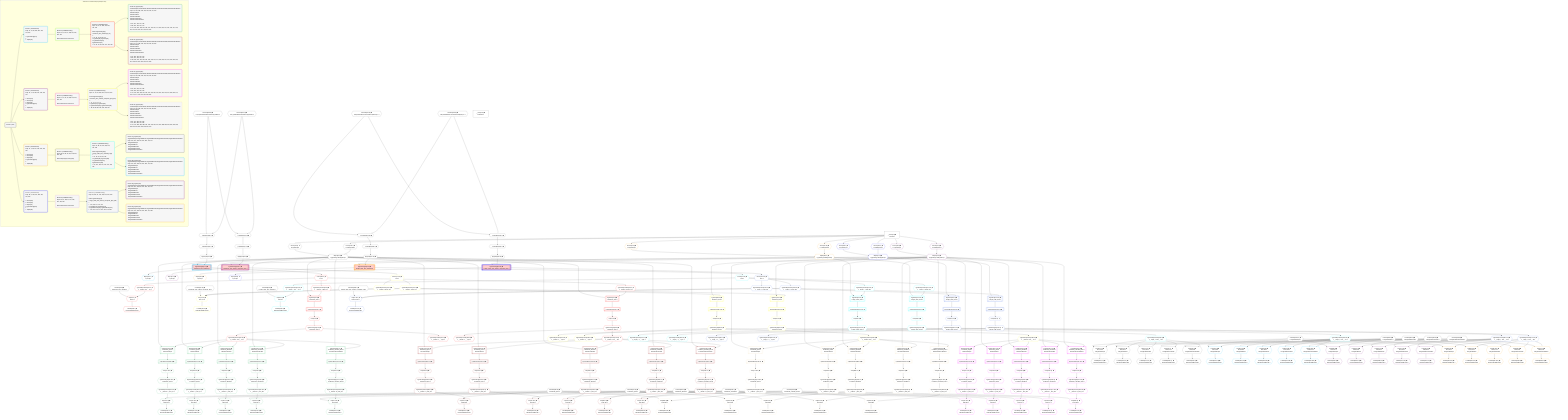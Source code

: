 %%{init: {'themeVariables': { 'fontSize': '12px'}}}%%
graph TD
    classDef path fill:#eee,stroke:#000,color:#000
    classDef plan fill:#fff,stroke-width:1px,color:#000
    classDef itemplan fill:#fff,stroke-width:2px,color:#000
    classDef unbatchedplan fill:#dff,stroke-width:1px,color:#000
    classDef sideeffectplan fill:#fcc,stroke-width:2px,color:#000
    classDef bucket fill:#f6f6f6,color:#000,stroke-width:2px,text-align:left

    subgraph "Buckets for mutations/v4/polymorphic.relay"
    Bucket0("Bucket 0 (root)"):::bucket
    Bucket1("Bucket 1 (mutationField)<br />Deps: 14, 15, 50, 308, 314, 319, 324, 329<br /><br />1: PgInsertSingle[11]<br />2: <br />ᐳ: Object[16]"):::bucket
    Bucket2("Bucket 2 (mutationField)<br />Deps: 26, 2, 69, 308, 314, 319, 324, 329<br /><br />1: Access[23]<br />2: Access[24]<br />3: Object[25]<br />4: PgInsertSingle[22]<br />5: <br />ᐳ: Object[27]"):::bucket
    Bucket3("Bucket 3 (mutationField)<br />Deps: 37, 2, 89, 412, 418, 422, 426, 430<br /><br />1: Access[34]<br />2: Access[35]<br />3: Object[36]<br />4: PgInsertSingle[33]<br />5: <br />ᐳ: Object[38]"):::bucket
    Bucket4("Bucket 4 (mutationField)<br />Deps: 48, 2, 108, 412, 418, 422, 426, 430<br /><br />1: Access[45]<br />2: Access[46]<br />3: Object[47]<br />4: PgInsertSingle[44]<br />5: <br />ᐳ: Object[49]"):::bucket
    Bucket5("Bucket 5 (nullableBoundary)<br />Deps: 16, 11, 50, 14, 308, 314, 319, 324, 329<br /><br />ROOT Object{1}ᐸ{result}ᐳ[16]"):::bucket
    Bucket6("Bucket 6 (nullableBoundary)<br />Deps: 27, 22, 69, 25, 308, 314, 319, 324, 329<br /><br />ROOT Object{2}ᐸ{result}ᐳ[27]"):::bucket
    Bucket7("Bucket 7 (nullableBoundary)<br />Deps: 38, 33, 89, 36, 412, 418, 422, 426, 430<br /><br />ROOT Object{3}ᐸ{result}ᐳ[38]"):::bucket
    Bucket8("Bucket 8 (nullableBoundary)<br />Deps: 49, 44, 108, 47, 412, 418, 422, 426, 430<br /><br />ROOT Object{4}ᐸ{result}ᐳ[49]"):::bucket
    Bucket9("Bucket 9 (nullableBoundary)<br />Deps: 11, 50, 14, 308, 314, 319, 324, 329<br /><br />ROOT PgInsertSingle{1}ᐸrelational_item_relations()ᐳ[11]<br />1: <br />ᐳ: 52, 51, 53, 54, 55, 63<br />2: PgSelect[56], PgSelect[64]<br />3: PgSelectRows[61], PgSelectRows[67]<br />ᐳ: 60, 62, 66, 68, 128, 173, 313, 339"):::bucket
    Bucket10("Bucket 10 (nullableBoundary)<br />Deps: 22, 69, 25, 308, 314, 319, 324, 329<br /><br />ROOT PgInsertSingle{2}ᐸrelational_item_relation_composite_pks()ᐳ[22]<br />1: <br />ᐳ: 71, 70, 72, 73, 74<br />2: PgSelect[76], PgSelect[84]<br />3: PgSelectRows[81], PgSelectRows[87]<br />ᐳ: 80, 82, 86, 88, 218, 263, 365, 391"):::bucket
    Bucket11("Bucket 11 (nullableBoundary)<br />Deps: 33, 89, 36, 412, 418, 422, 426, 430<br /><br />ROOT PgInsertSingle{3}ᐸsingle_table_item_relations()ᐳ[33]<br />1: <br />ᐳ: 91, 90, 92, 93, 94, 102<br />2: PgSelect[95], PgSelect[103]<br />3: PgSelectRows[100], PgSelectRows[106]<br />ᐳ: 99, 101, 105, 107, 413, 417, 435, 439"):::bucket
    Bucket12("Bucket 12 (nullableBoundary)<br />Deps: 44, 108, 47, 412, 418, 422, 426, 430<br /><br />ROOT PgInsertSingle{4}ᐸsingle_table_item_relation_composite_pks()ᐳ[44]<br />1: <br />ᐳ: 110, 109, 111, 112, 113<br />2: PgSelect[115], PgSelect[123]<br />3: PgSelectRows[120], PgSelectRows[126]<br />ᐳ: 119, 121, 125, 127, 457, 461, 479, 483"):::bucket
    Bucket13("Bucket 13 (polymorphic)<br />RelationalTopic,RelationalPost,RelationalDivider,RelationalChecklist,RelationalChecklistItem<br />Deps: 14, 128, 308, 314, 319, 324, 329, 62, 313<br />ᐳRelationalTopic<br />ᐳRelationalPost<br />ᐳRelationalDivider<br />ᐳRelationalChecklist<br />ᐳRelationalChecklistItem<br /><br />1: 129, 141, 149, 157, 165<br />2: 138, 146, 154, 162, 170<br />ᐳ: 137, 140, 145, 148, 153, 156, 161, 164, 169, 172, 309, 310, 311, 315, 316, 317, 320, 321, 322, 325, 326, 327, 330, 331, 332"):::bucket
    Bucket14("Bucket 14 (polymorphic)<br />RelationalTopic,RelationalPost,RelationalDivider,RelationalChecklist,RelationalChecklistItem<br />Deps: 14, 173, 308, 314, 319, 324, 329, 68, 339<br />ᐳRelationalTopic<br />ᐳRelationalPost<br />ᐳRelationalDivider<br />ᐳRelationalChecklist<br />ᐳRelationalChecklistItem<br /><br />1: 174, 186, 194, 202, 210<br />2: 183, 191, 199, 207, 215<br />ᐳ: 182, 185, 190, 193, 198, 201, 206, 209, 214, 217, 335, 336, 337, 341, 342, 343, 346, 347, 348, 351, 352, 353, 356, 357, 358"):::bucket
    Bucket15("Bucket 15 (polymorphic)<br />RelationalTopic,RelationalPost,RelationalDivider,RelationalChecklist,RelationalChecklistItem<br />Deps: 25, 218, 308, 314, 319, 324, 329, 82, 365<br />ᐳRelationalTopic<br />ᐳRelationalPost<br />ᐳRelationalDivider<br />ᐳRelationalChecklist<br />ᐳRelationalChecklistItem<br /><br />1: 219, 231, 239, 247, 255<br />2: 228, 236, 244, 252, 260<br />ᐳ: 227, 230, 235, 238, 243, 246, 251, 254, 259, 262, 361, 362, 363, 367, 368, 369, 372, 373, 374, 377, 378, 379, 382, 383, 384"):::bucket
    Bucket16("Bucket 16 (polymorphic)<br />RelationalTopic,RelationalPost,RelationalDivider,RelationalChecklist,RelationalChecklistItem<br />Deps: 25, 263, 308, 314, 319, 324, 329, 88, 391<br />ᐳRelationalTopic<br />ᐳRelationalPost<br />ᐳRelationalDivider<br />ᐳRelationalChecklist<br />ᐳRelationalChecklistItem<br /><br />1: 264, 276, 284, 292, 300<br />2: 273, 281, 289, 297, 305<br />ᐳ: 272, 275, 280, 283, 288, 291, 296, 299, 304, 307, 387, 388, 389, 393, 394, 395, 398, 399, 400, 403, 404, 405, 408, 409, 410"):::bucket
    Bucket17("Bucket 17 (polymorphic)<br />SingleTableTopic,SingleTablePost,SingleTableDivider,SingleTableChecklist,SingleTableChecklistItem<br />Deps: 412, 413, 418, 422, 426, 430, 101, 417<br />ᐳSingleTableTopic<br />ᐳSingleTablePost<br />ᐳSingleTableDivider<br />ᐳSingleTableChecklist<br />ᐳSingleTableChecklistItem"):::bucket
    Bucket18("Bucket 18 (polymorphic)<br />SingleTableTopic,SingleTablePost,SingleTableDivider,SingleTableChecklist,SingleTableChecklistItem<br />Deps: 412, 435, 418, 422, 426, 430, 107, 439<br />ᐳSingleTableTopic<br />ᐳSingleTablePost<br />ᐳSingleTableDivider<br />ᐳSingleTableChecklist<br />ᐳSingleTableChecklistItem"):::bucket
    Bucket19("Bucket 19 (polymorphic)<br />SingleTableTopic,SingleTablePost,SingleTableDivider,SingleTableChecklist,SingleTableChecklistItem<br />Deps: 412, 457, 418, 422, 426, 430, 121, 461<br />ᐳSingleTableTopic<br />ᐳSingleTablePost<br />ᐳSingleTableDivider<br />ᐳSingleTableChecklist<br />ᐳSingleTableChecklistItem"):::bucket
    Bucket20("Bucket 20 (polymorphic)<br />SingleTableTopic,SingleTablePost,SingleTableDivider,SingleTableChecklist,SingleTableChecklistItem<br />Deps: 412, 479, 418, 422, 426, 430, 127, 483<br />ᐳSingleTableTopic<br />ᐳSingleTablePost<br />ᐳSingleTableDivider<br />ᐳSingleTableChecklist<br />ᐳSingleTableChecklistItem"):::bucket
    end
    Bucket0 --> Bucket1 & Bucket2 & Bucket3 & Bucket4
    Bucket1 --> Bucket5
    Bucket2 --> Bucket6
    Bucket3 --> Bucket7
    Bucket4 --> Bucket8
    Bucket5 --> Bucket9
    Bucket6 --> Bucket10
    Bucket7 --> Bucket11
    Bucket8 --> Bucket12
    Bucket9 --> Bucket13 & Bucket14
    Bucket10 --> Bucket15 & Bucket16
    Bucket11 --> Bucket17 & Bucket18
    Bucket12 --> Bucket19 & Bucket20

    %% plan dependencies
    __InputObject8{{"__InputObject[8∈0] ➊"}}:::plan
    Constant500{{"Constant[500∈0] ➊<br />ᐸ'WyJyZWxhdGlvbmFsX3RvcGljcyIsMV0='ᐳ"}}:::plan
    Constant501{{"Constant[501∈0] ➊<br />ᐸ'WyJyZWxhdGlvbmFsX3RvcGljcyIsMl0='ᐳ"}}:::plan
    Constant500 & Constant501 --> __InputObject8
    __InputObject30{{"__InputObject[30∈0] ➊"}}:::plan
    Constant502{{"Constant[502∈0] ➊<br />ᐸ'WyJTaW5nbGVUYWJsZVRvcGljIiwxXQ=='ᐳ"}}:::plan
    Constant503{{"Constant[503∈0] ➊<br />ᐸ'WyJTaW5nbGVUYWJsZVRvcGljIiwyXQ=='ᐳ"}}:::plan
    Constant502 & Constant503 --> __InputObject30
    __InputObject6{{"__InputObject[6∈0] ➊"}}:::plan
    __InputObject8 --> __InputObject6
    Object14{{"Object[14∈0] ➊<br />ᐸ{pgSettings,withPgClient}ᐳ"}}:::plan
    Access12{{"Access[12∈0] ➊<br />ᐸ2.pgSettingsᐳ"}}:::plan
    Access13{{"Access[13∈0] ➊<br />ᐸ2.withPgClientᐳ"}}:::plan
    Access12 & Access13 --> Object14
    __InputObject17{{"__InputObject[17∈0] ➊"}}:::plan
    __InputObject19{{"__InputObject[19∈0] ➊"}}:::plan
    __InputObject19 --> __InputObject17
    Constant500 & Constant501 --> __InputObject19
    __InputObject28{{"__InputObject[28∈0] ➊"}}:::plan
    __InputObject30 --> __InputObject28
    __InputObject39{{"__InputObject[39∈0] ➊"}}:::plan
    __InputObject41{{"__InputObject[41∈0] ➊"}}:::plan
    __InputObject41 --> __InputObject39
    Constant502 & Constant503 --> __InputObject41
    __Value2["__Value[2∈0] ➊<br />ᐸcontextᐳ"]:::plan
    __Value2 --> Access12
    __Value2 --> Access13
    ApplyInput15{{"ApplyInput[15∈0] ➊"}}:::plan
    __InputObject6 --> ApplyInput15
    ApplyInput26{{"ApplyInput[26∈0] ➊"}}:::plan
    __InputObject17 --> ApplyInput26
    ApplyInput37{{"ApplyInput[37∈0] ➊"}}:::plan
    __InputObject28 --> ApplyInput37
    ApplyInput48{{"ApplyInput[48∈0] ➊"}}:::plan
    __InputObject39 --> ApplyInput48
    __Value4["__Value[4∈0] ➊<br />ᐸrootValueᐳ"]:::plan
    Constant50{{"Constant[50∈0] ➊<br />ᐸ'relational_item_relations'ᐳ"}}:::plan
    Constant69{{"Constant[69∈0] ➊<br />ᐸ'relational_item_relation_composite_pks'ᐳ"}}:::plan
    Constant89{{"Constant[89∈0] ➊<br />ᐸ'single_table_item_relations'ᐳ"}}:::plan
    Constant108{{"Constant[108∈0] ➊<br />ᐸ'single_table_item_relation_composite_pks'ᐳ"}}:::plan
    Constant308{{"Constant[308∈0] ➊<br />ᐸ'relational_topics'ᐳ"}}:::plan
    Constant314{{"Constant[314∈0] ➊<br />ᐸ'relational_posts'ᐳ"}}:::plan
    Constant319{{"Constant[319∈0] ➊<br />ᐸ'relational_dividers'ᐳ"}}:::plan
    Constant324{{"Constant[324∈0] ➊<br />ᐸ'relational_checklists'ᐳ"}}:::plan
    Constant329{{"Constant[329∈0] ➊<br />ᐸ'relational_checklist_items'ᐳ"}}:::plan
    Constant412{{"Constant[412∈0] ➊<br />ᐸ'SingleTableTopic'ᐳ"}}:::plan
    Constant418{{"Constant[418∈0] ➊<br />ᐸ'SingleTablePost'ᐳ"}}:::plan
    Constant422{{"Constant[422∈0] ➊<br />ᐸ'SingleTableDivider'ᐳ"}}:::plan
    Constant426{{"Constant[426∈0] ➊<br />ᐸ'SingleTableChecklist'ᐳ"}}:::plan
    Constant430{{"Constant[430∈0] ➊<br />ᐸ'SingleTableChecklistItem'ᐳ"}}:::plan
    PgInsertSingle11[["PgInsertSingle[11∈1] ➊<br />ᐸrelational_item_relations()ᐳ"]]:::sideeffectplan
    Object14 & ApplyInput15 --> PgInsertSingle11
    Object16{{"Object[16∈1] ➊<br />ᐸ{result}ᐳ"}}:::plan
    PgInsertSingle11 --> Object16
    List53{{"List[53∈9] ➊<br />ᐸ50,51ᐳ"}}:::plan
    PgClassExpression51{{"PgClassExpression[51∈9] ➊<br />ᐸ__relation...ons__.”id”ᐳ"}}:::plan
    Constant50 & PgClassExpression51 --> List53
    PgSelect56[["PgSelect[56∈9] ➊<br />ᐸrelational_itemsᐳ"]]:::plan
    PgClassExpression55{{"PgClassExpression[55∈9] ➊<br />ᐸ__relation...”child_id”ᐳ"}}:::plan
    Object14 & PgClassExpression55 --> PgSelect56
    PgSelect64[["PgSelect[64∈9] ➊<br />ᐸrelational_itemsᐳ"]]:::plan
    PgClassExpression63{{"PgClassExpression[63∈9] ➊<br />ᐸ__relation...parent_id”ᐳ"}}:::plan
    Object14 & PgClassExpression63 --> PgSelect64
    Access52{{"Access[52∈9] ➊<br />ᐸ11.tᐳ"}}:::plan
    Access52 --> PgClassExpression51
    PgInsertSingle11 --> Access52
    Lambda54{{"Lambda[54∈9] ➊<br />ᐸbase64JSONEncodeᐳ"}}:::plan
    List53 --> Lambda54
    Access52 --> PgClassExpression55
    First60{{"First[60∈9] ➊"}}:::plan
    PgSelectRows61[["PgSelectRows[61∈9] ➊"]]:::plan
    PgSelectRows61 --> First60
    PgSelect56 --> PgSelectRows61
    PgSelectSingle62{{"PgSelectSingle[62∈9] ➊<br />ᐸrelational_itemsᐳ"}}:::plan
    First60 --> PgSelectSingle62
    Access52 --> PgClassExpression63
    First66{{"First[66∈9] ➊"}}:::plan
    PgSelectRows67[["PgSelectRows[67∈9] ➊"]]:::plan
    PgSelectRows67 --> First66
    PgSelect64 --> PgSelectRows67
    PgSelectSingle68{{"PgSelectSingle[68∈9] ➊<br />ᐸrelational_itemsᐳ"}}:::plan
    First66 --> PgSelectSingle68
    PgClassExpression128{{"PgClassExpression[128∈9] ➊<br />ᐸ__relation...ems__.”id”ᐳ"}}:::plan
    PgSelectSingle62 --> PgClassExpression128
    PgClassExpression173{{"PgClassExpression[173∈9] ➊<br />ᐸ__relation...ems__.”id”ᐳ"}}:::plan
    PgSelectSingle68 --> PgClassExpression173
    PgClassExpression313{{"PgClassExpression[313∈9] ➊<br />ᐸ__relation...s__.”type”ᐳ"}}:::plan
    PgSelectSingle62 --> PgClassExpression313
    PgClassExpression339{{"PgClassExpression[339∈9] ➊<br />ᐸ__relation...s__.”type”ᐳ"}}:::plan
    PgSelectSingle68 --> PgClassExpression339
    PgSelect129[["PgSelect[129∈13] ➊<br />ᐸrelational_topicsᐳ<br />ᐳRelationalTopic"]]:::plan
    Object14 & PgClassExpression128 --> PgSelect129
    PgSelect141[["PgSelect[141∈13] ➊<br />ᐸrelational_postsᐳ<br />ᐳRelationalPost"]]:::plan
    Object14 & PgClassExpression128 --> PgSelect141
    PgSelect149[["PgSelect[149∈13] ➊<br />ᐸrelational_dividersᐳ<br />ᐳRelationalDivider"]]:::plan
    Object14 & PgClassExpression128 --> PgSelect149
    PgSelect157[["PgSelect[157∈13] ➊<br />ᐸrelational_checklistsᐳ<br />ᐳRelationalChecklist"]]:::plan
    Object14 & PgClassExpression128 --> PgSelect157
    PgSelect165[["PgSelect[165∈13] ➊<br />ᐸrelational_checklist_itemsᐳ<br />ᐳRelationalChecklistItem"]]:::plan
    Object14 & PgClassExpression128 --> PgSelect165
    List310{{"List[310∈13] ➊^<br />ᐸ308,309ᐳ"}}:::plan
    PgClassExpression309{{"PgClassExpression[309∈13] ➊^<br />ᐸ__relation...c_item_id”ᐳ"}}:::plan
    Constant308 & PgClassExpression309 --> List310
    List316{{"List[316∈13] ➊^<br />ᐸ314,315ᐳ"}}:::plan
    PgClassExpression315{{"PgClassExpression[315∈13] ➊^<br />ᐸ__relation...t_item_id”ᐳ"}}:::plan
    Constant314 & PgClassExpression315 --> List316
    List321{{"List[321∈13] ➊^<br />ᐸ319,320ᐳ"}}:::plan
    PgClassExpression320{{"PgClassExpression[320∈13] ➊^<br />ᐸ__relation...r_item_id”ᐳ"}}:::plan
    Constant319 & PgClassExpression320 --> List321
    List326{{"List[326∈13] ➊^<br />ᐸ324,325ᐳ"}}:::plan
    PgClassExpression325{{"PgClassExpression[325∈13] ➊^<br />ᐸ__relation...t_item_id”ᐳ"}}:::plan
    Constant324 & PgClassExpression325 --> List326
    List331{{"List[331∈13] ➊^<br />ᐸ329,330ᐳ"}}:::plan
    PgClassExpression330{{"PgClassExpression[330∈13] ➊^<br />ᐸ__relation...m_item_id”ᐳ"}}:::plan
    Constant329 & PgClassExpression330 --> List331
    First137{{"First[137∈13] ➊^"}}:::plan
    PgSelectRows138[["PgSelectRows[138∈13] ➊^"]]:::plan
    PgSelectRows138 --> First137
    PgSelect129 --> PgSelectRows138
    PgSelectSingle140{{"PgSelectSingle[140∈13] ➊^<br />ᐸrelational_topicsᐳ"}}:::plan
    First137 --> PgSelectSingle140
    First145{{"First[145∈13] ➊^"}}:::plan
    PgSelectRows146[["PgSelectRows[146∈13] ➊^"]]:::plan
    PgSelectRows146 --> First145
    PgSelect141 --> PgSelectRows146
    PgSelectSingle148{{"PgSelectSingle[148∈13] ➊^<br />ᐸrelational_postsᐳ"}}:::plan
    First145 --> PgSelectSingle148
    First153{{"First[153∈13] ➊^"}}:::plan
    PgSelectRows154[["PgSelectRows[154∈13] ➊^"]]:::plan
    PgSelectRows154 --> First153
    PgSelect149 --> PgSelectRows154
    PgSelectSingle156{{"PgSelectSingle[156∈13] ➊^<br />ᐸrelational_dividersᐳ"}}:::plan
    First153 --> PgSelectSingle156
    First161{{"First[161∈13] ➊^"}}:::plan
    PgSelectRows162[["PgSelectRows[162∈13] ➊^"]]:::plan
    PgSelectRows162 --> First161
    PgSelect157 --> PgSelectRows162
    PgSelectSingle164{{"PgSelectSingle[164∈13] ➊^<br />ᐸrelational_checklistsᐳ"}}:::plan
    First161 --> PgSelectSingle164
    First169{{"First[169∈13] ➊^"}}:::plan
    PgSelectRows170[["PgSelectRows[170∈13] ➊^"]]:::plan
    PgSelectRows170 --> First169
    PgSelect165 --> PgSelectRows170
    PgSelectSingle172{{"PgSelectSingle[172∈13] ➊^<br />ᐸrelational_checklist_itemsᐳ"}}:::plan
    First169 --> PgSelectSingle172
    PgSelectSingle140 --> PgClassExpression309
    Lambda311{{"Lambda[311∈13] ➊^<br />ᐸbase64JSONEncodeᐳ"}}:::plan
    List310 --> Lambda311
    PgSelectSingle148 --> PgClassExpression315
    Lambda317{{"Lambda[317∈13] ➊^<br />ᐸbase64JSONEncodeᐳ"}}:::plan
    List316 --> Lambda317
    PgSelectSingle156 --> PgClassExpression320
    Lambda322{{"Lambda[322∈13] ➊^<br />ᐸbase64JSONEncodeᐳ"}}:::plan
    List321 --> Lambda322
    PgSelectSingle164 --> PgClassExpression325
    Lambda327{{"Lambda[327∈13] ➊^<br />ᐸbase64JSONEncodeᐳ"}}:::plan
    List326 --> Lambda327
    PgSelectSingle172 --> PgClassExpression330
    Lambda332{{"Lambda[332∈13] ➊^<br />ᐸbase64JSONEncodeᐳ"}}:::plan
    List331 --> Lambda332
    PgSelect174[["PgSelect[174∈14] ➊<br />ᐸrelational_topicsᐳ<br />ᐳRelationalTopic"]]:::plan
    Object14 & PgClassExpression173 --> PgSelect174
    PgSelect186[["PgSelect[186∈14] ➊<br />ᐸrelational_postsᐳ<br />ᐳRelationalPost"]]:::plan
    Object14 & PgClassExpression173 --> PgSelect186
    PgSelect194[["PgSelect[194∈14] ➊<br />ᐸrelational_dividersᐳ<br />ᐳRelationalDivider"]]:::plan
    Object14 & PgClassExpression173 --> PgSelect194
    PgSelect202[["PgSelect[202∈14] ➊<br />ᐸrelational_checklistsᐳ<br />ᐳRelationalChecklist"]]:::plan
    Object14 & PgClassExpression173 --> PgSelect202
    PgSelect210[["PgSelect[210∈14] ➊<br />ᐸrelational_checklist_itemsᐳ<br />ᐳRelationalChecklistItem"]]:::plan
    Object14 & PgClassExpression173 --> PgSelect210
    List336{{"List[336∈14] ➊^<br />ᐸ308,335ᐳ"}}:::plan
    PgClassExpression335{{"PgClassExpression[335∈14] ➊^<br />ᐸ__relation...c_item_id”ᐳ"}}:::plan
    Constant308 & PgClassExpression335 --> List336
    List342{{"List[342∈14] ➊^<br />ᐸ314,341ᐳ"}}:::plan
    PgClassExpression341{{"PgClassExpression[341∈14] ➊^<br />ᐸ__relation...t_item_id”ᐳ"}}:::plan
    Constant314 & PgClassExpression341 --> List342
    List347{{"List[347∈14] ➊^<br />ᐸ319,346ᐳ"}}:::plan
    PgClassExpression346{{"PgClassExpression[346∈14] ➊^<br />ᐸ__relation...r_item_id”ᐳ"}}:::plan
    Constant319 & PgClassExpression346 --> List347
    List352{{"List[352∈14] ➊^<br />ᐸ324,351ᐳ"}}:::plan
    PgClassExpression351{{"PgClassExpression[351∈14] ➊^<br />ᐸ__relation...t_item_id”ᐳ"}}:::plan
    Constant324 & PgClassExpression351 --> List352
    List357{{"List[357∈14] ➊^<br />ᐸ329,356ᐳ"}}:::plan
    PgClassExpression356{{"PgClassExpression[356∈14] ➊^<br />ᐸ__relation...m_item_id”ᐳ"}}:::plan
    Constant329 & PgClassExpression356 --> List357
    First182{{"First[182∈14] ➊^"}}:::plan
    PgSelectRows183[["PgSelectRows[183∈14] ➊^"]]:::plan
    PgSelectRows183 --> First182
    PgSelect174 --> PgSelectRows183
    PgSelectSingle185{{"PgSelectSingle[185∈14] ➊^<br />ᐸrelational_topicsᐳ"}}:::plan
    First182 --> PgSelectSingle185
    First190{{"First[190∈14] ➊^"}}:::plan
    PgSelectRows191[["PgSelectRows[191∈14] ➊^"]]:::plan
    PgSelectRows191 --> First190
    PgSelect186 --> PgSelectRows191
    PgSelectSingle193{{"PgSelectSingle[193∈14] ➊^<br />ᐸrelational_postsᐳ"}}:::plan
    First190 --> PgSelectSingle193
    First198{{"First[198∈14] ➊^"}}:::plan
    PgSelectRows199[["PgSelectRows[199∈14] ➊^"]]:::plan
    PgSelectRows199 --> First198
    PgSelect194 --> PgSelectRows199
    PgSelectSingle201{{"PgSelectSingle[201∈14] ➊^<br />ᐸrelational_dividersᐳ"}}:::plan
    First198 --> PgSelectSingle201
    First206{{"First[206∈14] ➊^"}}:::plan
    PgSelectRows207[["PgSelectRows[207∈14] ➊^"]]:::plan
    PgSelectRows207 --> First206
    PgSelect202 --> PgSelectRows207
    PgSelectSingle209{{"PgSelectSingle[209∈14] ➊^<br />ᐸrelational_checklistsᐳ"}}:::plan
    First206 --> PgSelectSingle209
    First214{{"First[214∈14] ➊^"}}:::plan
    PgSelectRows215[["PgSelectRows[215∈14] ➊^"]]:::plan
    PgSelectRows215 --> First214
    PgSelect210 --> PgSelectRows215
    PgSelectSingle217{{"PgSelectSingle[217∈14] ➊^<br />ᐸrelational_checklist_itemsᐳ"}}:::plan
    First214 --> PgSelectSingle217
    PgSelectSingle185 --> PgClassExpression335
    Lambda337{{"Lambda[337∈14] ➊^<br />ᐸbase64JSONEncodeᐳ"}}:::plan
    List336 --> Lambda337
    PgSelectSingle193 --> PgClassExpression341
    Lambda343{{"Lambda[343∈14] ➊^<br />ᐸbase64JSONEncodeᐳ"}}:::plan
    List342 --> Lambda343
    PgSelectSingle201 --> PgClassExpression346
    Lambda348{{"Lambda[348∈14] ➊^<br />ᐸbase64JSONEncodeᐳ"}}:::plan
    List347 --> Lambda348
    PgSelectSingle209 --> PgClassExpression351
    Lambda353{{"Lambda[353∈14] ➊^<br />ᐸbase64JSONEncodeᐳ"}}:::plan
    List352 --> Lambda353
    PgSelectSingle217 --> PgClassExpression356
    Lambda358{{"Lambda[358∈14] ➊^<br />ᐸbase64JSONEncodeᐳ"}}:::plan
    List357 --> Lambda358
    PgInsertSingle22[["PgInsertSingle[22∈2] ➊<br />ᐸrelational_item_relation_composite_pks()ᐳ"]]:::sideeffectplan
    Object25{{"Object[25∈2] ➊<br />ᐸ{pgSettings,withPgClient}ᐳ"}}:::plan
    Object25 & ApplyInput26 --> PgInsertSingle22
    Access23{{"Access[23∈2] ➊<br />ᐸ2.pgSettingsᐳ"}}:::plan
    Access24{{"Access[24∈2] ➊<br />ᐸ2.withPgClientᐳ"}}:::plan
    Access23 & Access24 --> Object25
    __Value2 --> Access23
    __Value2 --> Access24
    Object27{{"Object[27∈2] ➊<br />ᐸ{result}ᐳ"}}:::plan
    PgInsertSingle22 --> Object27
    List73{{"List[73∈10] ➊<br />ᐸ69,70,72ᐳ"}}:::plan
    PgClassExpression70{{"PgClassExpression[70∈10] ➊<br />ᐸ__relation...parent_id”ᐳ"}}:::plan
    PgClassExpression72{{"PgClassExpression[72∈10] ➊<br />ᐸ__relation...”child_id”ᐳ"}}:::plan
    Constant69 & PgClassExpression70 & PgClassExpression72 --> List73
    PgSelect76[["PgSelect[76∈10] ➊<br />ᐸrelational_itemsᐳ"]]:::plan
    Object25 & PgClassExpression72 --> PgSelect76
    PgSelect84[["PgSelect[84∈10] ➊<br />ᐸrelational_itemsᐳ"]]:::plan
    Object25 & PgClassExpression70 --> PgSelect84
    Access71{{"Access[71∈10] ➊<br />ᐸ22.tᐳ"}}:::plan
    Access71 --> PgClassExpression70
    PgInsertSingle22 --> Access71
    Access71 --> PgClassExpression72
    Lambda74{{"Lambda[74∈10] ➊<br />ᐸbase64JSONEncodeᐳ"}}:::plan
    List73 --> Lambda74
    First80{{"First[80∈10] ➊"}}:::plan
    PgSelectRows81[["PgSelectRows[81∈10] ➊"]]:::plan
    PgSelectRows81 --> First80
    PgSelect76 --> PgSelectRows81
    PgSelectSingle82{{"PgSelectSingle[82∈10] ➊<br />ᐸrelational_itemsᐳ"}}:::plan
    First80 --> PgSelectSingle82
    First86{{"First[86∈10] ➊"}}:::plan
    PgSelectRows87[["PgSelectRows[87∈10] ➊"]]:::plan
    PgSelectRows87 --> First86
    PgSelect84 --> PgSelectRows87
    PgSelectSingle88{{"PgSelectSingle[88∈10] ➊<br />ᐸrelational_itemsᐳ"}}:::plan
    First86 --> PgSelectSingle88
    PgClassExpression218{{"PgClassExpression[218∈10] ➊<br />ᐸ__relation...ems__.”id”ᐳ"}}:::plan
    PgSelectSingle82 --> PgClassExpression218
    PgClassExpression263{{"PgClassExpression[263∈10] ➊<br />ᐸ__relation...ems__.”id”ᐳ"}}:::plan
    PgSelectSingle88 --> PgClassExpression263
    PgClassExpression365{{"PgClassExpression[365∈10] ➊<br />ᐸ__relation...s__.”type”ᐳ"}}:::plan
    PgSelectSingle82 --> PgClassExpression365
    PgClassExpression391{{"PgClassExpression[391∈10] ➊<br />ᐸ__relation...s__.”type”ᐳ"}}:::plan
    PgSelectSingle88 --> PgClassExpression391
    PgSelect219[["PgSelect[219∈15] ➊<br />ᐸrelational_topicsᐳ<br />ᐳRelationalTopic"]]:::plan
    Object25 & PgClassExpression218 --> PgSelect219
    PgSelect231[["PgSelect[231∈15] ➊<br />ᐸrelational_postsᐳ<br />ᐳRelationalPost"]]:::plan
    Object25 & PgClassExpression218 --> PgSelect231
    PgSelect239[["PgSelect[239∈15] ➊<br />ᐸrelational_dividersᐳ<br />ᐳRelationalDivider"]]:::plan
    Object25 & PgClassExpression218 --> PgSelect239
    PgSelect247[["PgSelect[247∈15] ➊<br />ᐸrelational_checklistsᐳ<br />ᐳRelationalChecklist"]]:::plan
    Object25 & PgClassExpression218 --> PgSelect247
    PgSelect255[["PgSelect[255∈15] ➊<br />ᐸrelational_checklist_itemsᐳ<br />ᐳRelationalChecklistItem"]]:::plan
    Object25 & PgClassExpression218 --> PgSelect255
    List362{{"List[362∈15] ➊^<br />ᐸ308,361ᐳ"}}:::plan
    PgClassExpression361{{"PgClassExpression[361∈15] ➊^<br />ᐸ__relation...c_item_id”ᐳ"}}:::plan
    Constant308 & PgClassExpression361 --> List362
    List368{{"List[368∈15] ➊^<br />ᐸ314,367ᐳ"}}:::plan
    PgClassExpression367{{"PgClassExpression[367∈15] ➊^<br />ᐸ__relation...t_item_id”ᐳ"}}:::plan
    Constant314 & PgClassExpression367 --> List368
    List373{{"List[373∈15] ➊^<br />ᐸ319,372ᐳ"}}:::plan
    PgClassExpression372{{"PgClassExpression[372∈15] ➊^<br />ᐸ__relation...r_item_id”ᐳ"}}:::plan
    Constant319 & PgClassExpression372 --> List373
    List378{{"List[378∈15] ➊^<br />ᐸ324,377ᐳ"}}:::plan
    PgClassExpression377{{"PgClassExpression[377∈15] ➊^<br />ᐸ__relation...t_item_id”ᐳ"}}:::plan
    Constant324 & PgClassExpression377 --> List378
    List383{{"List[383∈15] ➊^<br />ᐸ329,382ᐳ"}}:::plan
    PgClassExpression382{{"PgClassExpression[382∈15] ➊^<br />ᐸ__relation...m_item_id”ᐳ"}}:::plan
    Constant329 & PgClassExpression382 --> List383
    First227{{"First[227∈15] ➊^"}}:::plan
    PgSelectRows228[["PgSelectRows[228∈15] ➊^"]]:::plan
    PgSelectRows228 --> First227
    PgSelect219 --> PgSelectRows228
    PgSelectSingle230{{"PgSelectSingle[230∈15] ➊^<br />ᐸrelational_topicsᐳ"}}:::plan
    First227 --> PgSelectSingle230
    First235{{"First[235∈15] ➊^"}}:::plan
    PgSelectRows236[["PgSelectRows[236∈15] ➊^"]]:::plan
    PgSelectRows236 --> First235
    PgSelect231 --> PgSelectRows236
    PgSelectSingle238{{"PgSelectSingle[238∈15] ➊^<br />ᐸrelational_postsᐳ"}}:::plan
    First235 --> PgSelectSingle238
    First243{{"First[243∈15] ➊^"}}:::plan
    PgSelectRows244[["PgSelectRows[244∈15] ➊^"]]:::plan
    PgSelectRows244 --> First243
    PgSelect239 --> PgSelectRows244
    PgSelectSingle246{{"PgSelectSingle[246∈15] ➊^<br />ᐸrelational_dividersᐳ"}}:::plan
    First243 --> PgSelectSingle246
    First251{{"First[251∈15] ➊^"}}:::plan
    PgSelectRows252[["PgSelectRows[252∈15] ➊^"]]:::plan
    PgSelectRows252 --> First251
    PgSelect247 --> PgSelectRows252
    PgSelectSingle254{{"PgSelectSingle[254∈15] ➊^<br />ᐸrelational_checklistsᐳ"}}:::plan
    First251 --> PgSelectSingle254
    First259{{"First[259∈15] ➊^"}}:::plan
    PgSelectRows260[["PgSelectRows[260∈15] ➊^"]]:::plan
    PgSelectRows260 --> First259
    PgSelect255 --> PgSelectRows260
    PgSelectSingle262{{"PgSelectSingle[262∈15] ➊^<br />ᐸrelational_checklist_itemsᐳ"}}:::plan
    First259 --> PgSelectSingle262
    PgSelectSingle230 --> PgClassExpression361
    Lambda363{{"Lambda[363∈15] ➊^<br />ᐸbase64JSONEncodeᐳ"}}:::plan
    List362 --> Lambda363
    PgSelectSingle238 --> PgClassExpression367
    Lambda369{{"Lambda[369∈15] ➊^<br />ᐸbase64JSONEncodeᐳ"}}:::plan
    List368 --> Lambda369
    PgSelectSingle246 --> PgClassExpression372
    Lambda374{{"Lambda[374∈15] ➊^<br />ᐸbase64JSONEncodeᐳ"}}:::plan
    List373 --> Lambda374
    PgSelectSingle254 --> PgClassExpression377
    Lambda379{{"Lambda[379∈15] ➊^<br />ᐸbase64JSONEncodeᐳ"}}:::plan
    List378 --> Lambda379
    PgSelectSingle262 --> PgClassExpression382
    Lambda384{{"Lambda[384∈15] ➊^<br />ᐸbase64JSONEncodeᐳ"}}:::plan
    List383 --> Lambda384
    PgSelect264[["PgSelect[264∈16] ➊<br />ᐸrelational_topicsᐳ<br />ᐳRelationalTopic"]]:::plan
    Object25 & PgClassExpression263 --> PgSelect264
    PgSelect276[["PgSelect[276∈16] ➊<br />ᐸrelational_postsᐳ<br />ᐳRelationalPost"]]:::plan
    Object25 & PgClassExpression263 --> PgSelect276
    PgSelect284[["PgSelect[284∈16] ➊<br />ᐸrelational_dividersᐳ<br />ᐳRelationalDivider"]]:::plan
    Object25 & PgClassExpression263 --> PgSelect284
    PgSelect292[["PgSelect[292∈16] ➊<br />ᐸrelational_checklistsᐳ<br />ᐳRelationalChecklist"]]:::plan
    Object25 & PgClassExpression263 --> PgSelect292
    PgSelect300[["PgSelect[300∈16] ➊<br />ᐸrelational_checklist_itemsᐳ<br />ᐳRelationalChecklistItem"]]:::plan
    Object25 & PgClassExpression263 --> PgSelect300
    List388{{"List[388∈16] ➊^<br />ᐸ308,387ᐳ"}}:::plan
    PgClassExpression387{{"PgClassExpression[387∈16] ➊^<br />ᐸ__relation...c_item_id”ᐳ"}}:::plan
    Constant308 & PgClassExpression387 --> List388
    List394{{"List[394∈16] ➊^<br />ᐸ314,393ᐳ"}}:::plan
    PgClassExpression393{{"PgClassExpression[393∈16] ➊^<br />ᐸ__relation...t_item_id”ᐳ"}}:::plan
    Constant314 & PgClassExpression393 --> List394
    List399{{"List[399∈16] ➊^<br />ᐸ319,398ᐳ"}}:::plan
    PgClassExpression398{{"PgClassExpression[398∈16] ➊^<br />ᐸ__relation...r_item_id”ᐳ"}}:::plan
    Constant319 & PgClassExpression398 --> List399
    List404{{"List[404∈16] ➊^<br />ᐸ324,403ᐳ"}}:::plan
    PgClassExpression403{{"PgClassExpression[403∈16] ➊^<br />ᐸ__relation...t_item_id”ᐳ"}}:::plan
    Constant324 & PgClassExpression403 --> List404
    List409{{"List[409∈16] ➊^<br />ᐸ329,408ᐳ"}}:::plan
    PgClassExpression408{{"PgClassExpression[408∈16] ➊^<br />ᐸ__relation...m_item_id”ᐳ"}}:::plan
    Constant329 & PgClassExpression408 --> List409
    First272{{"First[272∈16] ➊^"}}:::plan
    PgSelectRows273[["PgSelectRows[273∈16] ➊^"]]:::plan
    PgSelectRows273 --> First272
    PgSelect264 --> PgSelectRows273
    PgSelectSingle275{{"PgSelectSingle[275∈16] ➊^<br />ᐸrelational_topicsᐳ"}}:::plan
    First272 --> PgSelectSingle275
    First280{{"First[280∈16] ➊^"}}:::plan
    PgSelectRows281[["PgSelectRows[281∈16] ➊^"]]:::plan
    PgSelectRows281 --> First280
    PgSelect276 --> PgSelectRows281
    PgSelectSingle283{{"PgSelectSingle[283∈16] ➊^<br />ᐸrelational_postsᐳ"}}:::plan
    First280 --> PgSelectSingle283
    First288{{"First[288∈16] ➊^"}}:::plan
    PgSelectRows289[["PgSelectRows[289∈16] ➊^"]]:::plan
    PgSelectRows289 --> First288
    PgSelect284 --> PgSelectRows289
    PgSelectSingle291{{"PgSelectSingle[291∈16] ➊^<br />ᐸrelational_dividersᐳ"}}:::plan
    First288 --> PgSelectSingle291
    First296{{"First[296∈16] ➊^"}}:::plan
    PgSelectRows297[["PgSelectRows[297∈16] ➊^"]]:::plan
    PgSelectRows297 --> First296
    PgSelect292 --> PgSelectRows297
    PgSelectSingle299{{"PgSelectSingle[299∈16] ➊^<br />ᐸrelational_checklistsᐳ"}}:::plan
    First296 --> PgSelectSingle299
    First304{{"First[304∈16] ➊^"}}:::plan
    PgSelectRows305[["PgSelectRows[305∈16] ➊^"]]:::plan
    PgSelectRows305 --> First304
    PgSelect300 --> PgSelectRows305
    PgSelectSingle307{{"PgSelectSingle[307∈16] ➊^<br />ᐸrelational_checklist_itemsᐳ"}}:::plan
    First304 --> PgSelectSingle307
    PgSelectSingle275 --> PgClassExpression387
    Lambda389{{"Lambda[389∈16] ➊^<br />ᐸbase64JSONEncodeᐳ"}}:::plan
    List388 --> Lambda389
    PgSelectSingle283 --> PgClassExpression393
    Lambda395{{"Lambda[395∈16] ➊^<br />ᐸbase64JSONEncodeᐳ"}}:::plan
    List394 --> Lambda395
    PgSelectSingle291 --> PgClassExpression398
    Lambda400{{"Lambda[400∈16] ➊^<br />ᐸbase64JSONEncodeᐳ"}}:::plan
    List399 --> Lambda400
    PgSelectSingle299 --> PgClassExpression403
    Lambda405{{"Lambda[405∈16] ➊^<br />ᐸbase64JSONEncodeᐳ"}}:::plan
    List404 --> Lambda405
    PgSelectSingle307 --> PgClassExpression408
    Lambda410{{"Lambda[410∈16] ➊^<br />ᐸbase64JSONEncodeᐳ"}}:::plan
    List409 --> Lambda410
    PgInsertSingle33[["PgInsertSingle[33∈3] ➊<br />ᐸsingle_table_item_relations()ᐳ"]]:::sideeffectplan
    Object36{{"Object[36∈3] ➊<br />ᐸ{pgSettings,withPgClient}ᐳ"}}:::plan
    Object36 & ApplyInput37 --> PgInsertSingle33
    Access34{{"Access[34∈3] ➊<br />ᐸ2.pgSettingsᐳ"}}:::plan
    Access35{{"Access[35∈3] ➊<br />ᐸ2.withPgClientᐳ"}}:::plan
    Access34 & Access35 --> Object36
    __Value2 --> Access34
    __Value2 --> Access35
    Object38{{"Object[38∈3] ➊<br />ᐸ{result}ᐳ"}}:::plan
    PgInsertSingle33 --> Object38
    List92{{"List[92∈11] ➊<br />ᐸ89,90ᐳ"}}:::plan
    PgClassExpression90{{"PgClassExpression[90∈11] ➊<br />ᐸ__single_t...ons__.”id”ᐳ"}}:::plan
    Constant89 & PgClassExpression90 --> List92
    PgSelect95[["PgSelect[95∈11] ➊<br />ᐸsingle_table_itemsᐳ"]]:::plan
    PgClassExpression94{{"PgClassExpression[94∈11] ➊<br />ᐸ__single_t...”child_id”ᐳ"}}:::plan
    Object36 & PgClassExpression94 --> PgSelect95
    PgSelect103[["PgSelect[103∈11] ➊<br />ᐸsingle_table_itemsᐳ"]]:::plan
    PgClassExpression102{{"PgClassExpression[102∈11] ➊<br />ᐸ__single_t...parent_id”ᐳ"}}:::plan
    Object36 & PgClassExpression102 --> PgSelect103
    Access91{{"Access[91∈11] ➊<br />ᐸ33.tᐳ"}}:::plan
    Access91 --> PgClassExpression90
    PgInsertSingle33 --> Access91
    Lambda93{{"Lambda[93∈11] ➊<br />ᐸbase64JSONEncodeᐳ"}}:::plan
    List92 --> Lambda93
    Access91 --> PgClassExpression94
    First99{{"First[99∈11] ➊"}}:::plan
    PgSelectRows100[["PgSelectRows[100∈11] ➊"]]:::plan
    PgSelectRows100 --> First99
    PgSelect95 --> PgSelectRows100
    PgSelectSingle101{{"PgSelectSingle[101∈11] ➊<br />ᐸsingle_table_itemsᐳ"}}:::plan
    First99 --> PgSelectSingle101
    Access91 --> PgClassExpression102
    First105{{"First[105∈11] ➊"}}:::plan
    PgSelectRows106[["PgSelectRows[106∈11] ➊"]]:::plan
    PgSelectRows106 --> First105
    PgSelect103 --> PgSelectRows106
    PgSelectSingle107{{"PgSelectSingle[107∈11] ➊<br />ᐸsingle_table_itemsᐳ"}}:::plan
    First105 --> PgSelectSingle107
    PgClassExpression413{{"PgClassExpression[413∈11] ➊<br />ᐸ__single_t...ems__.”id”ᐳ"}}:::plan
    PgSelectSingle101 --> PgClassExpression413
    PgClassExpression417{{"PgClassExpression[417∈11] ➊<br />ᐸ__single_t...s__.”type”ᐳ"}}:::plan
    PgSelectSingle101 --> PgClassExpression417
    PgClassExpression435{{"PgClassExpression[435∈11] ➊<br />ᐸ__single_t...ems__.”id”ᐳ"}}:::plan
    PgSelectSingle107 --> PgClassExpression435
    PgClassExpression439{{"PgClassExpression[439∈11] ➊<br />ᐸ__single_t...s__.”type”ᐳ"}}:::plan
    PgSelectSingle107 --> PgClassExpression439
    List414{{"List[414∈17] ➊<br />ᐸ412,413ᐳ<br />ᐳSingleTableTopic"}}:::plan
    Constant412 & PgClassExpression413 --> List414
    List419{{"List[419∈17] ➊<br />ᐸ418,413ᐳ<br />ᐳSingleTablePost"}}:::plan
    Constant418 & PgClassExpression413 --> List419
    List423{{"List[423∈17] ➊<br />ᐸ422,413ᐳ<br />ᐳSingleTableDivider"}}:::plan
    Constant422 & PgClassExpression413 --> List423
    List427{{"List[427∈17] ➊<br />ᐸ426,413ᐳ<br />ᐳSingleTableChecklist"}}:::plan
    Constant426 & PgClassExpression413 --> List427
    List431{{"List[431∈17] ➊<br />ᐸ430,413ᐳ<br />ᐳSingleTableChecklistItem"}}:::plan
    Constant430 & PgClassExpression413 --> List431
    Lambda415{{"Lambda[415∈17] ➊^<br />ᐸbase64JSONEncodeᐳ"}}:::plan
    List414 --> Lambda415
    Lambda420{{"Lambda[420∈17] ➊^<br />ᐸbase64JSONEncodeᐳ"}}:::plan
    List419 --> Lambda420
    Lambda424{{"Lambda[424∈17] ➊^<br />ᐸbase64JSONEncodeᐳ"}}:::plan
    List423 --> Lambda424
    Lambda428{{"Lambda[428∈17] ➊^<br />ᐸbase64JSONEncodeᐳ"}}:::plan
    List427 --> Lambda428
    Lambda432{{"Lambda[432∈17] ➊^<br />ᐸbase64JSONEncodeᐳ"}}:::plan
    List431 --> Lambda432
    List436{{"List[436∈18] ➊<br />ᐸ412,435ᐳ<br />ᐳSingleTableTopic"}}:::plan
    Constant412 & PgClassExpression435 --> List436
    List441{{"List[441∈18] ➊<br />ᐸ418,435ᐳ<br />ᐳSingleTablePost"}}:::plan
    Constant418 & PgClassExpression435 --> List441
    List445{{"List[445∈18] ➊<br />ᐸ422,435ᐳ<br />ᐳSingleTableDivider"}}:::plan
    Constant422 & PgClassExpression435 --> List445
    List449{{"List[449∈18] ➊<br />ᐸ426,435ᐳ<br />ᐳSingleTableChecklist"}}:::plan
    Constant426 & PgClassExpression435 --> List449
    List453{{"List[453∈18] ➊<br />ᐸ430,435ᐳ<br />ᐳSingleTableChecklistItem"}}:::plan
    Constant430 & PgClassExpression435 --> List453
    Lambda437{{"Lambda[437∈18] ➊^<br />ᐸbase64JSONEncodeᐳ"}}:::plan
    List436 --> Lambda437
    Lambda442{{"Lambda[442∈18] ➊^<br />ᐸbase64JSONEncodeᐳ"}}:::plan
    List441 --> Lambda442
    Lambda446{{"Lambda[446∈18] ➊^<br />ᐸbase64JSONEncodeᐳ"}}:::plan
    List445 --> Lambda446
    Lambda450{{"Lambda[450∈18] ➊^<br />ᐸbase64JSONEncodeᐳ"}}:::plan
    List449 --> Lambda450
    Lambda454{{"Lambda[454∈18] ➊^<br />ᐸbase64JSONEncodeᐳ"}}:::plan
    List453 --> Lambda454
    PgInsertSingle44[["PgInsertSingle[44∈4] ➊<br />ᐸsingle_table_item_relation_composite_pks()ᐳ"]]:::sideeffectplan
    Object47{{"Object[47∈4] ➊<br />ᐸ{pgSettings,withPgClient}ᐳ"}}:::plan
    Object47 & ApplyInput48 --> PgInsertSingle44
    Access45{{"Access[45∈4] ➊<br />ᐸ2.pgSettingsᐳ"}}:::plan
    Access46{{"Access[46∈4] ➊<br />ᐸ2.withPgClientᐳ"}}:::plan
    Access45 & Access46 --> Object47
    __Value2 --> Access45
    __Value2 --> Access46
    Object49{{"Object[49∈4] ➊<br />ᐸ{result}ᐳ"}}:::plan
    PgInsertSingle44 --> Object49
    List112{{"List[112∈12] ➊<br />ᐸ108,109,111ᐳ"}}:::plan
    PgClassExpression109{{"PgClassExpression[109∈12] ➊<br />ᐸ__single_t...parent_id”ᐳ"}}:::plan
    PgClassExpression111{{"PgClassExpression[111∈12] ➊<br />ᐸ__single_t...”child_id”ᐳ"}}:::plan
    Constant108 & PgClassExpression109 & PgClassExpression111 --> List112
    PgSelect115[["PgSelect[115∈12] ➊<br />ᐸsingle_table_itemsᐳ"]]:::plan
    Object47 & PgClassExpression111 --> PgSelect115
    PgSelect123[["PgSelect[123∈12] ➊<br />ᐸsingle_table_itemsᐳ"]]:::plan
    Object47 & PgClassExpression109 --> PgSelect123
    Access110{{"Access[110∈12] ➊<br />ᐸ44.tᐳ"}}:::plan
    Access110 --> PgClassExpression109
    PgInsertSingle44 --> Access110
    Access110 --> PgClassExpression111
    Lambda113{{"Lambda[113∈12] ➊<br />ᐸbase64JSONEncodeᐳ"}}:::plan
    List112 --> Lambda113
    First119{{"First[119∈12] ➊"}}:::plan
    PgSelectRows120[["PgSelectRows[120∈12] ➊"]]:::plan
    PgSelectRows120 --> First119
    PgSelect115 --> PgSelectRows120
    PgSelectSingle121{{"PgSelectSingle[121∈12] ➊<br />ᐸsingle_table_itemsᐳ"}}:::plan
    First119 --> PgSelectSingle121
    First125{{"First[125∈12] ➊"}}:::plan
    PgSelectRows126[["PgSelectRows[126∈12] ➊"]]:::plan
    PgSelectRows126 --> First125
    PgSelect123 --> PgSelectRows126
    PgSelectSingle127{{"PgSelectSingle[127∈12] ➊<br />ᐸsingle_table_itemsᐳ"}}:::plan
    First125 --> PgSelectSingle127
    PgClassExpression457{{"PgClassExpression[457∈12] ➊<br />ᐸ__single_t...ems__.”id”ᐳ"}}:::plan
    PgSelectSingle121 --> PgClassExpression457
    PgClassExpression461{{"PgClassExpression[461∈12] ➊<br />ᐸ__single_t...s__.”type”ᐳ"}}:::plan
    PgSelectSingle121 --> PgClassExpression461
    PgClassExpression479{{"PgClassExpression[479∈12] ➊<br />ᐸ__single_t...ems__.”id”ᐳ"}}:::plan
    PgSelectSingle127 --> PgClassExpression479
    PgClassExpression483{{"PgClassExpression[483∈12] ➊<br />ᐸ__single_t...s__.”type”ᐳ"}}:::plan
    PgSelectSingle127 --> PgClassExpression483
    List458{{"List[458∈19] ➊<br />ᐸ412,457ᐳ<br />ᐳSingleTableTopic"}}:::plan
    Constant412 & PgClassExpression457 --> List458
    List463{{"List[463∈19] ➊<br />ᐸ418,457ᐳ<br />ᐳSingleTablePost"}}:::plan
    Constant418 & PgClassExpression457 --> List463
    List467{{"List[467∈19] ➊<br />ᐸ422,457ᐳ<br />ᐳSingleTableDivider"}}:::plan
    Constant422 & PgClassExpression457 --> List467
    List471{{"List[471∈19] ➊<br />ᐸ426,457ᐳ<br />ᐳSingleTableChecklist"}}:::plan
    Constant426 & PgClassExpression457 --> List471
    List475{{"List[475∈19] ➊<br />ᐸ430,457ᐳ<br />ᐳSingleTableChecklistItem"}}:::plan
    Constant430 & PgClassExpression457 --> List475
    Lambda459{{"Lambda[459∈19] ➊^<br />ᐸbase64JSONEncodeᐳ"}}:::plan
    List458 --> Lambda459
    Lambda464{{"Lambda[464∈19] ➊^<br />ᐸbase64JSONEncodeᐳ"}}:::plan
    List463 --> Lambda464
    Lambda468{{"Lambda[468∈19] ➊^<br />ᐸbase64JSONEncodeᐳ"}}:::plan
    List467 --> Lambda468
    Lambda472{{"Lambda[472∈19] ➊^<br />ᐸbase64JSONEncodeᐳ"}}:::plan
    List471 --> Lambda472
    Lambda476{{"Lambda[476∈19] ➊^<br />ᐸbase64JSONEncodeᐳ"}}:::plan
    List475 --> Lambda476
    List480{{"List[480∈20] ➊<br />ᐸ412,479ᐳ<br />ᐳSingleTableTopic"}}:::plan
    Constant412 & PgClassExpression479 --> List480
    List485{{"List[485∈20] ➊<br />ᐸ418,479ᐳ<br />ᐳSingleTablePost"}}:::plan
    Constant418 & PgClassExpression479 --> List485
    List489{{"List[489∈20] ➊<br />ᐸ422,479ᐳ<br />ᐳSingleTableDivider"}}:::plan
    Constant422 & PgClassExpression479 --> List489
    List493{{"List[493∈20] ➊<br />ᐸ426,479ᐳ<br />ᐳSingleTableChecklist"}}:::plan
    Constant426 & PgClassExpression479 --> List493
    List497{{"List[497∈20] ➊<br />ᐸ430,479ᐳ<br />ᐳSingleTableChecklistItem"}}:::plan
    Constant430 & PgClassExpression479 --> List497
    Lambda481{{"Lambda[481∈20] ➊^<br />ᐸbase64JSONEncodeᐳ"}}:::plan
    List480 --> Lambda481
    Lambda486{{"Lambda[486∈20] ➊^<br />ᐸbase64JSONEncodeᐳ"}}:::plan
    List485 --> Lambda486
    Lambda490{{"Lambda[490∈20] ➊^<br />ᐸbase64JSONEncodeᐳ"}}:::plan
    List489 --> Lambda490
    Lambda494{{"Lambda[494∈20] ➊^<br />ᐸbase64JSONEncodeᐳ"}}:::plan
    List493 --> Lambda494
    Lambda498{{"Lambda[498∈20] ➊^<br />ᐸbase64JSONEncodeᐳ"}}:::plan
    List497 --> Lambda498

    %% define steps
    classDef bucket0 stroke:#696969
    class Bucket0,__Value2,__Value4,__InputObject6,__InputObject8,Access12,Access13,Object14,ApplyInput15,__InputObject17,__InputObject19,ApplyInput26,__InputObject28,__InputObject30,ApplyInput37,__InputObject39,__InputObject41,ApplyInput48,Constant50,Constant69,Constant89,Constant108,Constant308,Constant314,Constant319,Constant324,Constant329,Constant412,Constant418,Constant422,Constant426,Constant430,Constant500,Constant501,Constant502,Constant503 bucket0
    classDef bucket1 stroke:#00bfff
    class Bucket1,PgInsertSingle11,Object16 bucket1
    classDef bucket2 stroke:#7f007f
    class Bucket2,PgInsertSingle22,Access23,Access24,Object25,Object27 bucket2
    classDef bucket3 stroke:#ffa500
    class Bucket3,PgInsertSingle33,Access34,Access35,Object36,Object38 bucket3
    classDef bucket4 stroke:#0000ff
    class Bucket4,PgInsertSingle44,Access45,Access46,Object47,Object49 bucket4
    classDef bucket5 stroke:#7fff00
    class Bucket5 bucket5
    classDef bucket6 stroke:#ff1493
    class Bucket6 bucket6
    classDef bucket7 stroke:#808000
    class Bucket7 bucket7
    classDef bucket8 stroke:#dda0dd
    class Bucket8 bucket8
    classDef bucket9 stroke:#ff0000
    class Bucket9,PgClassExpression51,Access52,List53,Lambda54,PgClassExpression55,PgSelect56,First60,PgSelectRows61,PgSelectSingle62,PgClassExpression63,PgSelect64,First66,PgSelectRows67,PgSelectSingle68,PgClassExpression128,PgClassExpression173,PgClassExpression313,PgClassExpression339 bucket9
    classDef bucket10 stroke:#ffff00
    class Bucket10,PgClassExpression70,Access71,PgClassExpression72,List73,Lambda74,PgSelect76,First80,PgSelectRows81,PgSelectSingle82,PgSelect84,First86,PgSelectRows87,PgSelectSingle88,PgClassExpression218,PgClassExpression263,PgClassExpression365,PgClassExpression391 bucket10
    classDef bucket11 stroke:#00ffff
    class Bucket11,PgClassExpression90,Access91,List92,Lambda93,PgClassExpression94,PgSelect95,First99,PgSelectRows100,PgSelectSingle101,PgClassExpression102,PgSelect103,First105,PgSelectRows106,PgSelectSingle107,PgClassExpression413,PgClassExpression417,PgClassExpression435,PgClassExpression439 bucket11
    classDef bucket12 stroke:#4169e1
    class Bucket12,PgClassExpression109,Access110,PgClassExpression111,List112,Lambda113,PgSelect115,First119,PgSelectRows120,PgSelectSingle121,PgSelect123,First125,PgSelectRows126,PgSelectSingle127,PgClassExpression457,PgClassExpression461,PgClassExpression479,PgClassExpression483 bucket12
    classDef bucket13 stroke:#3cb371
    class Bucket13,PgSelect129,First137,PgSelectRows138,PgSelectSingle140,PgSelect141,First145,PgSelectRows146,PgSelectSingle148,PgSelect149,First153,PgSelectRows154,PgSelectSingle156,PgSelect157,First161,PgSelectRows162,PgSelectSingle164,PgSelect165,First169,PgSelectRows170,PgSelectSingle172,PgClassExpression309,List310,Lambda311,PgClassExpression315,List316,Lambda317,PgClassExpression320,List321,Lambda322,PgClassExpression325,List326,Lambda327,PgClassExpression330,List331,Lambda332 bucket13
    classDef bucket14 stroke:#a52a2a
    class Bucket14,PgSelect174,First182,PgSelectRows183,PgSelectSingle185,PgSelect186,First190,PgSelectRows191,PgSelectSingle193,PgSelect194,First198,PgSelectRows199,PgSelectSingle201,PgSelect202,First206,PgSelectRows207,PgSelectSingle209,PgSelect210,First214,PgSelectRows215,PgSelectSingle217,PgClassExpression335,List336,Lambda337,PgClassExpression341,List342,Lambda343,PgClassExpression346,List347,Lambda348,PgClassExpression351,List352,Lambda353,PgClassExpression356,List357,Lambda358 bucket14
    classDef bucket15 stroke:#ff00ff
    class Bucket15,PgSelect219,First227,PgSelectRows228,PgSelectSingle230,PgSelect231,First235,PgSelectRows236,PgSelectSingle238,PgSelect239,First243,PgSelectRows244,PgSelectSingle246,PgSelect247,First251,PgSelectRows252,PgSelectSingle254,PgSelect255,First259,PgSelectRows260,PgSelectSingle262,PgClassExpression361,List362,Lambda363,PgClassExpression367,List368,Lambda369,PgClassExpression372,List373,Lambda374,PgClassExpression377,List378,Lambda379,PgClassExpression382,List383,Lambda384 bucket15
    classDef bucket16 stroke:#f5deb3
    class Bucket16,PgSelect264,First272,PgSelectRows273,PgSelectSingle275,PgSelect276,First280,PgSelectRows281,PgSelectSingle283,PgSelect284,First288,PgSelectRows289,PgSelectSingle291,PgSelect292,First296,PgSelectRows297,PgSelectSingle299,PgSelect300,First304,PgSelectRows305,PgSelectSingle307,PgClassExpression387,List388,Lambda389,PgClassExpression393,List394,Lambda395,PgClassExpression398,List399,Lambda400,PgClassExpression403,List404,Lambda405,PgClassExpression408,List409,Lambda410 bucket16
    classDef bucket17 stroke:#696969
    class Bucket17,List414,Lambda415,List419,Lambda420,List423,Lambda424,List427,Lambda428,List431,Lambda432 bucket17
    classDef bucket18 stroke:#00bfff
    class Bucket18,List436,Lambda437,List441,Lambda442,List445,Lambda446,List449,Lambda450,List453,Lambda454 bucket18
    classDef bucket19 stroke:#7f007f
    class Bucket19,List458,Lambda459,List463,Lambda464,List467,Lambda468,List471,Lambda472,List475,Lambda476 bucket19
    classDef bucket20 stroke:#ffa500
    class Bucket20,List480,Lambda481,List485,Lambda486,List489,Lambda490,List493,Lambda494,List497,Lambda498 bucket20